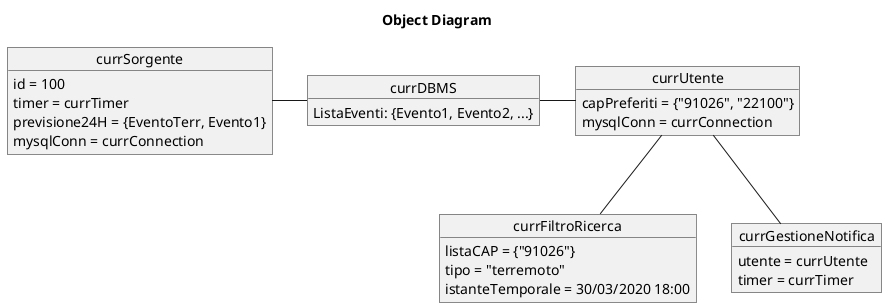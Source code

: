 @startuml
title Object Diagram

object currSorgente {
    id = 100
    timer = currTimer
    previsione24H = {EventoTerr, Evento1}
    mysqlConn = currConnection
}

object currDBMS {
    ListaEventi: {Evento1, Evento2, ...}
}

object currUtente {
    capPreferiti = {"91026", "22100"}
    mysqlConn = currConnection
}

object currFiltroRicerca {
    listaCAP = {"91026"}
    tipo = "terremoto"
    istanteTemporale = 30/03/2020 18:00
}

object currGestioneNotifica {
    utente = currUtente
    timer = currTimer
}

currSorgente - currDBMS
currDBMS - currUtente
currUtente -- currFiltroRicerca
currUtente -- currGestioneNotifica
@enduml